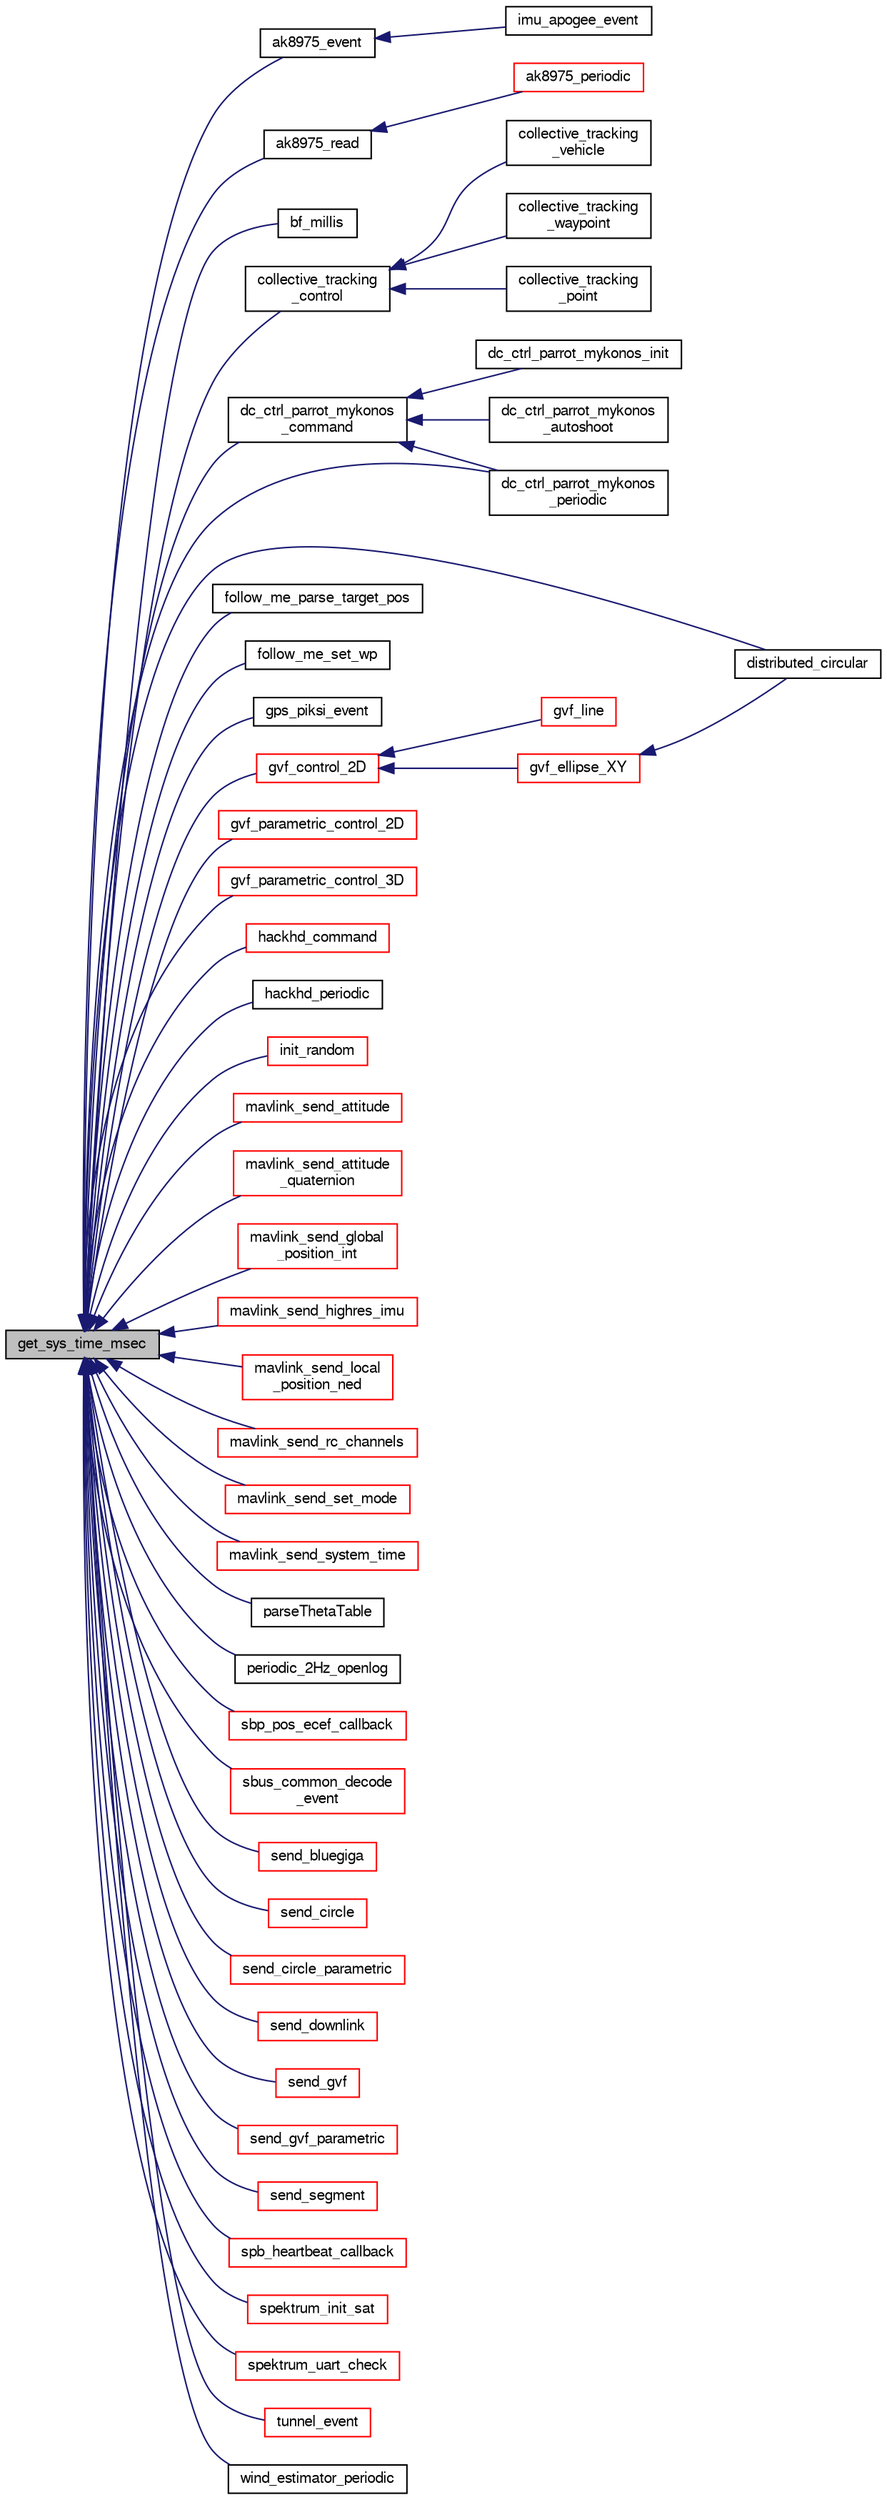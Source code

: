 digraph "get_sys_time_msec"
{
  edge [fontname="FreeSans",fontsize="10",labelfontname="FreeSans",labelfontsize="10"];
  node [fontname="FreeSans",fontsize="10",shape=record];
  rankdir="LR";
  Node1 [label="get_sys_time_msec",height=0.2,width=0.4,color="black", fillcolor="grey75", style="filled", fontcolor="black"];
  Node1 -> Node2 [dir="back",color="midnightblue",fontsize="10",style="solid",fontname="FreeSans"];
  Node2 [label="ak8975_event",height=0.2,width=0.4,color="black", fillcolor="white", style="filled",URL="$ak8975_8h.html#ab0f5eefeb80614ad955e79f5b34819eb"];
  Node2 -> Node3 [dir="back",color="midnightblue",fontsize="10",style="solid",fontname="FreeSans"];
  Node3 [label="imu_apogee_event",height=0.2,width=0.4,color="black", fillcolor="white", style="filled",URL="$imu__apogee_8h.html#a60395d55d1c3bbb3773a3bc79f210884"];
  Node1 -> Node4 [dir="back",color="midnightblue",fontsize="10",style="solid",fontname="FreeSans"];
  Node4 [label="ak8975_read",height=0.2,width=0.4,color="black", fillcolor="white", style="filled",URL="$ak8975_8h.html#a25e38416f60c0c4259422d2a6fc48ebc"];
  Node4 -> Node5 [dir="back",color="midnightblue",fontsize="10",style="solid",fontname="FreeSans"];
  Node5 [label="ak8975_periodic",height=0.2,width=0.4,color="red", fillcolor="white", style="filled",URL="$ak8975_8h.html#a7b73b518a35a483897c7b6691fdeb86d",tooltip="convenience function: read or start configuration if not already initialized "];
  Node1 -> Node6 [dir="back",color="midnightblue",fontsize="10",style="solid",fontname="FreeSans"];
  Node6 [label="bf_millis",height=0.2,width=0.4,color="black", fillcolor="white", style="filled",URL="$cc2500__compat_8h.html#aa2dc70526e6d3d2eb6c4c392835bdcd7"];
  Node1 -> Node7 [dir="back",color="midnightblue",fontsize="10",style="solid",fontname="FreeSans"];
  Node7 [label="collective_tracking\l_control",height=0.2,width=0.4,color="black", fillcolor="white", style="filled",URL="$ctc_8h.html#a03d5c465a0472d27b89a510004d97daa"];
  Node7 -> Node8 [dir="back",color="midnightblue",fontsize="10",style="solid",fontname="FreeSans"];
  Node8 [label="collective_tracking\l_vehicle",height=0.2,width=0.4,color="black", fillcolor="white", style="filled",URL="$ctc_8h.html#a41ca7da4e74a84c337b7713fddec8e72"];
  Node7 -> Node9 [dir="back",color="midnightblue",fontsize="10",style="solid",fontname="FreeSans"];
  Node9 [label="collective_tracking\l_waypoint",height=0.2,width=0.4,color="black", fillcolor="white", style="filled",URL="$ctc_8h.html#a451e8b5e8f347609d956627d23fd696c"];
  Node7 -> Node10 [dir="back",color="midnightblue",fontsize="10",style="solid",fontname="FreeSans"];
  Node10 [label="collective_tracking\l_point",height=0.2,width=0.4,color="black", fillcolor="white", style="filled",URL="$ctc_8h.html#af71daf9fe6be839881aea3db9e8ba838"];
  Node1 -> Node11 [dir="back",color="midnightblue",fontsize="10",style="solid",fontname="FreeSans"];
  Node11 [label="dc_ctrl_parrot_mykonos\l_command",height=0.2,width=0.4,color="black", fillcolor="white", style="filled",URL="$dc__ctrl__parrot__mykonos_8h.html#ada25bf7434ae8e4368a55698a470b1c6"];
  Node11 -> Node12 [dir="back",color="midnightblue",fontsize="10",style="solid",fontname="FreeSans"];
  Node12 [label="dc_ctrl_parrot_mykonos_init",height=0.2,width=0.4,color="black", fillcolor="white", style="filled",URL="$dc__ctrl__parrot__mykonos_8h.html#a5f12cc642fc45d8ef0382632277ce0d4"];
  Node11 -> Node13 [dir="back",color="midnightblue",fontsize="10",style="solid",fontname="FreeSans"];
  Node13 [label="dc_ctrl_parrot_mykonos\l_periodic",height=0.2,width=0.4,color="black", fillcolor="white", style="filled",URL="$dc__ctrl__parrot__mykonos_8h.html#ae52444c010f1799ff182538c5c059355"];
  Node11 -> Node14 [dir="back",color="midnightblue",fontsize="10",style="solid",fontname="FreeSans"];
  Node14 [label="dc_ctrl_parrot_mykonos\l_autoshoot",height=0.2,width=0.4,color="black", fillcolor="white", style="filled",URL="$dc__ctrl__parrot__mykonos_8h.html#a4b0793ac6b99c52fcfd7fa9fda02cfda"];
  Node1 -> Node13 [dir="back",color="midnightblue",fontsize="10",style="solid",fontname="FreeSans"];
  Node1 -> Node15 [dir="back",color="midnightblue",fontsize="10",style="solid",fontname="FreeSans"];
  Node15 [label="distributed_circular",height=0.2,width=0.4,color="black", fillcolor="white", style="filled",URL="$dcf_8h.html#af9b1e37124f7524c47f9e4621d1e7c98"];
  Node1 -> Node16 [dir="back",color="midnightblue",fontsize="10",style="solid",fontname="FreeSans"];
  Node16 [label="follow_me_parse_target_pos",height=0.2,width=0.4,color="black", fillcolor="white", style="filled",URL="$ctrl_2follow__me_8h.html#a3017592cd808196919adfe1f54065626",tooltip="on receiving a TARGET_POS message "];
  Node1 -> Node17 [dir="back",color="midnightblue",fontsize="10",style="solid",fontname="FreeSans"];
  Node17 [label="follow_me_set_wp",height=0.2,width=0.4,color="black", fillcolor="white", style="filled",URL="$ctrl_2follow__me_8h.html#a7e5c2903825aa9815752b1fd8105dc15",tooltip="run function "];
  Node1 -> Node18 [dir="back",color="midnightblue",fontsize="10",style="solid",fontname="FreeSans"];
  Node18 [label="gps_piksi_event",height=0.2,width=0.4,color="black", fillcolor="white", style="filled",URL="$gps__piksi_8h.html#a2a11e7df7bcc31ab10141f020bd6f729"];
  Node1 -> Node19 [dir="back",color="midnightblue",fontsize="10",style="solid",fontname="FreeSans"];
  Node19 [label="gvf_control_2D",height=0.2,width=0.4,color="red", fillcolor="white", style="filled",URL="$gvf_8h.html#abb4d98f4686f18ac9111291ba7afda77"];
  Node19 -> Node20 [dir="back",color="midnightblue",fontsize="10",style="solid",fontname="FreeSans"];
  Node20 [label="gvf_line",height=0.2,width=0.4,color="red", fillcolor="white", style="filled",URL="$gvf_8c.html#aca22fe13ba4f5c352bb27b001010c43f"];
  Node19 -> Node21 [dir="back",color="midnightblue",fontsize="10",style="solid",fontname="FreeSans"];
  Node21 [label="gvf_ellipse_XY",height=0.2,width=0.4,color="red", fillcolor="white", style="filled",URL="$gvf_8h.html#ad4ac74c3e1ae77e925a16e7f6ca93c34"];
  Node21 -> Node15 [dir="back",color="midnightblue",fontsize="10",style="solid",fontname="FreeSans"];
  Node1 -> Node22 [dir="back",color="midnightblue",fontsize="10",style="solid",fontname="FreeSans"];
  Node22 [label="gvf_parametric_control_2D",height=0.2,width=0.4,color="red", fillcolor="white", style="filled",URL="$gvf__parametric_8h.html#a0bf257db90fb490ee9a81e2b11bf4ff0"];
  Node1 -> Node23 [dir="back",color="midnightblue",fontsize="10",style="solid",fontname="FreeSans"];
  Node23 [label="gvf_parametric_control_3D",height=0.2,width=0.4,color="red", fillcolor="white", style="filled",URL="$gvf__parametric_8h.html#a03440442b6ccf59e11311446f386186e"];
  Node1 -> Node24 [dir="back",color="midnightblue",fontsize="10",style="solid",fontname="FreeSans"];
  Node24 [label="hackhd_command",height=0.2,width=0.4,color="red", fillcolor="white", style="filled",URL="$hackhd_8h.html#af32d92b29b1c7179834f3877c59069d1"];
  Node1 -> Node25 [dir="back",color="midnightblue",fontsize="10",style="solid",fontname="FreeSans"];
  Node25 [label="hackhd_periodic",height=0.2,width=0.4,color="black", fillcolor="white", style="filled",URL="$hackhd_8h.html#ac07236a110fadf7ca828e1c2969b4c06"];
  Node1 -> Node26 [dir="back",color="midnightblue",fontsize="10",style="solid",fontname="FreeSans"];
  Node26 [label="init_random",height=0.2,width=0.4,color="red", fillcolor="white", style="filled",URL="$pprz__random_8h.html#a694be11ffe08b609fe1b268a9e469aa2"];
  Node1 -> Node27 [dir="back",color="midnightblue",fontsize="10",style="solid",fontname="FreeSans"];
  Node27 [label="mavlink_send_attitude",height=0.2,width=0.4,color="red", fillcolor="white", style="filled",URL="$mavlink_8c.html#acf9dbe1c46aa63331ca93c34f1a73a9a",tooltip="Send the attitude. "];
  Node1 -> Node28 [dir="back",color="midnightblue",fontsize="10",style="solid",fontname="FreeSans"];
  Node28 [label="mavlink_send_attitude\l_quaternion",height=0.2,width=0.4,color="red", fillcolor="white", style="filled",URL="$mavlink_8c.html#a6a99bc39299168db89d0b0ad07375cfb"];
  Node1 -> Node29 [dir="back",color="midnightblue",fontsize="10",style="solid",fontname="FreeSans"];
  Node29 [label="mavlink_send_global\l_position_int",height=0.2,width=0.4,color="red", fillcolor="white", style="filled",URL="$mavlink_8c.html#a69b29097db843b873c8b348c837cfd03"];
  Node1 -> Node30 [dir="back",color="midnightblue",fontsize="10",style="solid",fontname="FreeSans"];
  Node30 [label="mavlink_send_highres_imu",height=0.2,width=0.4,color="red", fillcolor="white", style="filled",URL="$jevois__mavlink_8c.html#aab409a1c2cff3fdcd6338918e3d7c17c"];
  Node1 -> Node31 [dir="back",color="midnightblue",fontsize="10",style="solid",fontname="FreeSans"];
  Node31 [label="mavlink_send_local\l_position_ned",height=0.2,width=0.4,color="red", fillcolor="white", style="filled",URL="$mavlink_8c.html#acf27b8ebaf73137224cee8453df530a8"];
  Node1 -> Node32 [dir="back",color="midnightblue",fontsize="10",style="solid",fontname="FreeSans"];
  Node32 [label="mavlink_send_rc_channels",height=0.2,width=0.4,color="red", fillcolor="white", style="filled",URL="$mavlink_8c.html#aa724c38fa2b73a866f85cf747f3bc72f"];
  Node1 -> Node33 [dir="back",color="midnightblue",fontsize="10",style="solid",fontname="FreeSans"];
  Node33 [label="mavlink_send_set_mode",height=0.2,width=0.4,color="red", fillcolor="white", style="filled",URL="$jevois__mavlink_8c.html#a6ce7b0cb528d8cbd69451a201f83c1f5"];
  Node1 -> Node34 [dir="back",color="midnightblue",fontsize="10",style="solid",fontname="FreeSans"];
  Node34 [label="mavlink_send_system_time",height=0.2,width=0.4,color="red", fillcolor="white", style="filled",URL="$mavlink_8c.html#a160010097f6fb718c579d8470a9d72cf",tooltip="Send SYSTEM_TIME. "];
  Node1 -> Node35 [dir="back",color="midnightblue",fontsize="10",style="solid",fontname="FreeSans"];
  Node35 [label="parseThetaTable",height=0.2,width=0.4,color="black", fillcolor="white", style="filled",URL="$dcf_8h.html#a8cddd90483f6005768648781de1fda56"];
  Node1 -> Node36 [dir="back",color="midnightblue",fontsize="10",style="solid",fontname="FreeSans"];
  Node36 [label="periodic_2Hz_openlog",height=0.2,width=0.4,color="black", fillcolor="white", style="filled",URL="$openlog_8h.html#ab34b243a201c81bc8858b79c2c37bb58"];
  Node1 -> Node37 [dir="back",color="midnightblue",fontsize="10",style="solid",fontname="FreeSans"];
  Node37 [label="sbp_pos_ecef_callback",height=0.2,width=0.4,color="red", fillcolor="white", style="filled",URL="$gps__piksi_8c.html#adc6ac5fcbd5eb39085654a667030c5b7"];
  Node1 -> Node38 [dir="back",color="midnightblue",fontsize="10",style="solid",fontname="FreeSans"];
  Node38 [label="sbus_common_decode\l_event",height=0.2,width=0.4,color="red", fillcolor="white", style="filled",URL="$sbus__common_8h.html#ae8a17057cacb6e3b645d16793db3e21f",tooltip="Decoding event function. "];
  Node1 -> Node39 [dir="back",color="midnightblue",fontsize="10",style="solid",fontname="FreeSans"];
  Node39 [label="send_bluegiga",height=0.2,width=0.4,color="red", fillcolor="white", style="filled",URL="$bluegiga_8c.html#a165b54a5aa12b2f3b4870838bdcd40e9"];
  Node1 -> Node40 [dir="back",color="midnightblue",fontsize="10",style="solid",fontname="FreeSans"];
  Node40 [label="send_circle",height=0.2,width=0.4,color="red", fillcolor="white", style="filled",URL="$gvf_8c.html#a85eca54f8ec2b08e0bbf90661612ed7c"];
  Node1 -> Node41 [dir="back",color="midnightblue",fontsize="10",style="solid",fontname="FreeSans"];
  Node41 [label="send_circle_parametric",height=0.2,width=0.4,color="red", fillcolor="white", style="filled",URL="$gvf__parametric_8cpp.html#ad0e2c86a9c62da247455753eef1bbb16"];
  Node1 -> Node42 [dir="back",color="midnightblue",fontsize="10",style="solid",fontname="FreeSans"];
  Node42 [label="send_downlink",height=0.2,width=0.4,color="red", fillcolor="white", style="filled",URL="$downlink_8c.html#af23b2b19aabf230dd8e4bb719c3d4f34"];
  Node1 -> Node43 [dir="back",color="midnightblue",fontsize="10",style="solid",fontname="FreeSans"];
  Node43 [label="send_gvf",height=0.2,width=0.4,color="red", fillcolor="white", style="filled",URL="$gvf_8c.html#a7a131ef55dab41432c867c190f721656"];
  Node1 -> Node44 [dir="back",color="midnightblue",fontsize="10",style="solid",fontname="FreeSans"];
  Node44 [label="send_gvf_parametric",height=0.2,width=0.4,color="red", fillcolor="white", style="filled",URL="$gvf__parametric_8cpp.html#a86e19a8931ddd3bff1444785e073677d"];
  Node1 -> Node45 [dir="back",color="midnightblue",fontsize="10",style="solid",fontname="FreeSans"];
  Node45 [label="send_segment",height=0.2,width=0.4,color="red", fillcolor="white", style="filled",URL="$gvf_8c.html#aba649a025aa04b4a2ed1a655b1aa8cbc"];
  Node1 -> Node46 [dir="back",color="midnightblue",fontsize="10",style="solid",fontname="FreeSans"];
  Node46 [label="spb_heartbeat_callback",height=0.2,width=0.4,color="red", fillcolor="white", style="filled",URL="$gps__piksi_8c.html#a7eaf9070f9bdcf0ecfb9efe570ece699"];
  Node1 -> Node47 [dir="back",color="midnightblue",fontsize="10",style="solid",fontname="FreeSans"];
  Node47 [label="spektrum_init_sat",height=0.2,width=0.4,color="red", fillcolor="white", style="filled",URL="$spektrum_8c.html#afe87961ad559223aa08667212779bf34",tooltip="Initialize a spektrum sattelite. "];
  Node1 -> Node48 [dir="back",color="midnightblue",fontsize="10",style="solid",fontname="FreeSans"];
  Node48 [label="spektrum_uart_check",height=0.2,width=0.4,color="red", fillcolor="white", style="filled",URL="$spektrum_8c.html#afebdc3762796f2ec8438dc9877f06d1b",tooltip="Check bytes on the UART. "];
  Node1 -> Node49 [dir="back",color="midnightblue",fontsize="10",style="solid",fontname="FreeSans"];
  Node49 [label="tunnel_event",height=0.2,width=0.4,color="red", fillcolor="white", style="filled",URL="$usb__tunnel_8c.html#a716cf006b01443e43d0c22bace6803c6"];
  Node1 -> Node50 [dir="back",color="midnightblue",fontsize="10",style="solid",fontname="FreeSans"];
  Node50 [label="wind_estimator_periodic",height=0.2,width=0.4,color="black", fillcolor="white", style="filled",URL="$wind__estimator_8h.html#a0a4f52d63873704d3581f69f44d71751"];
}
